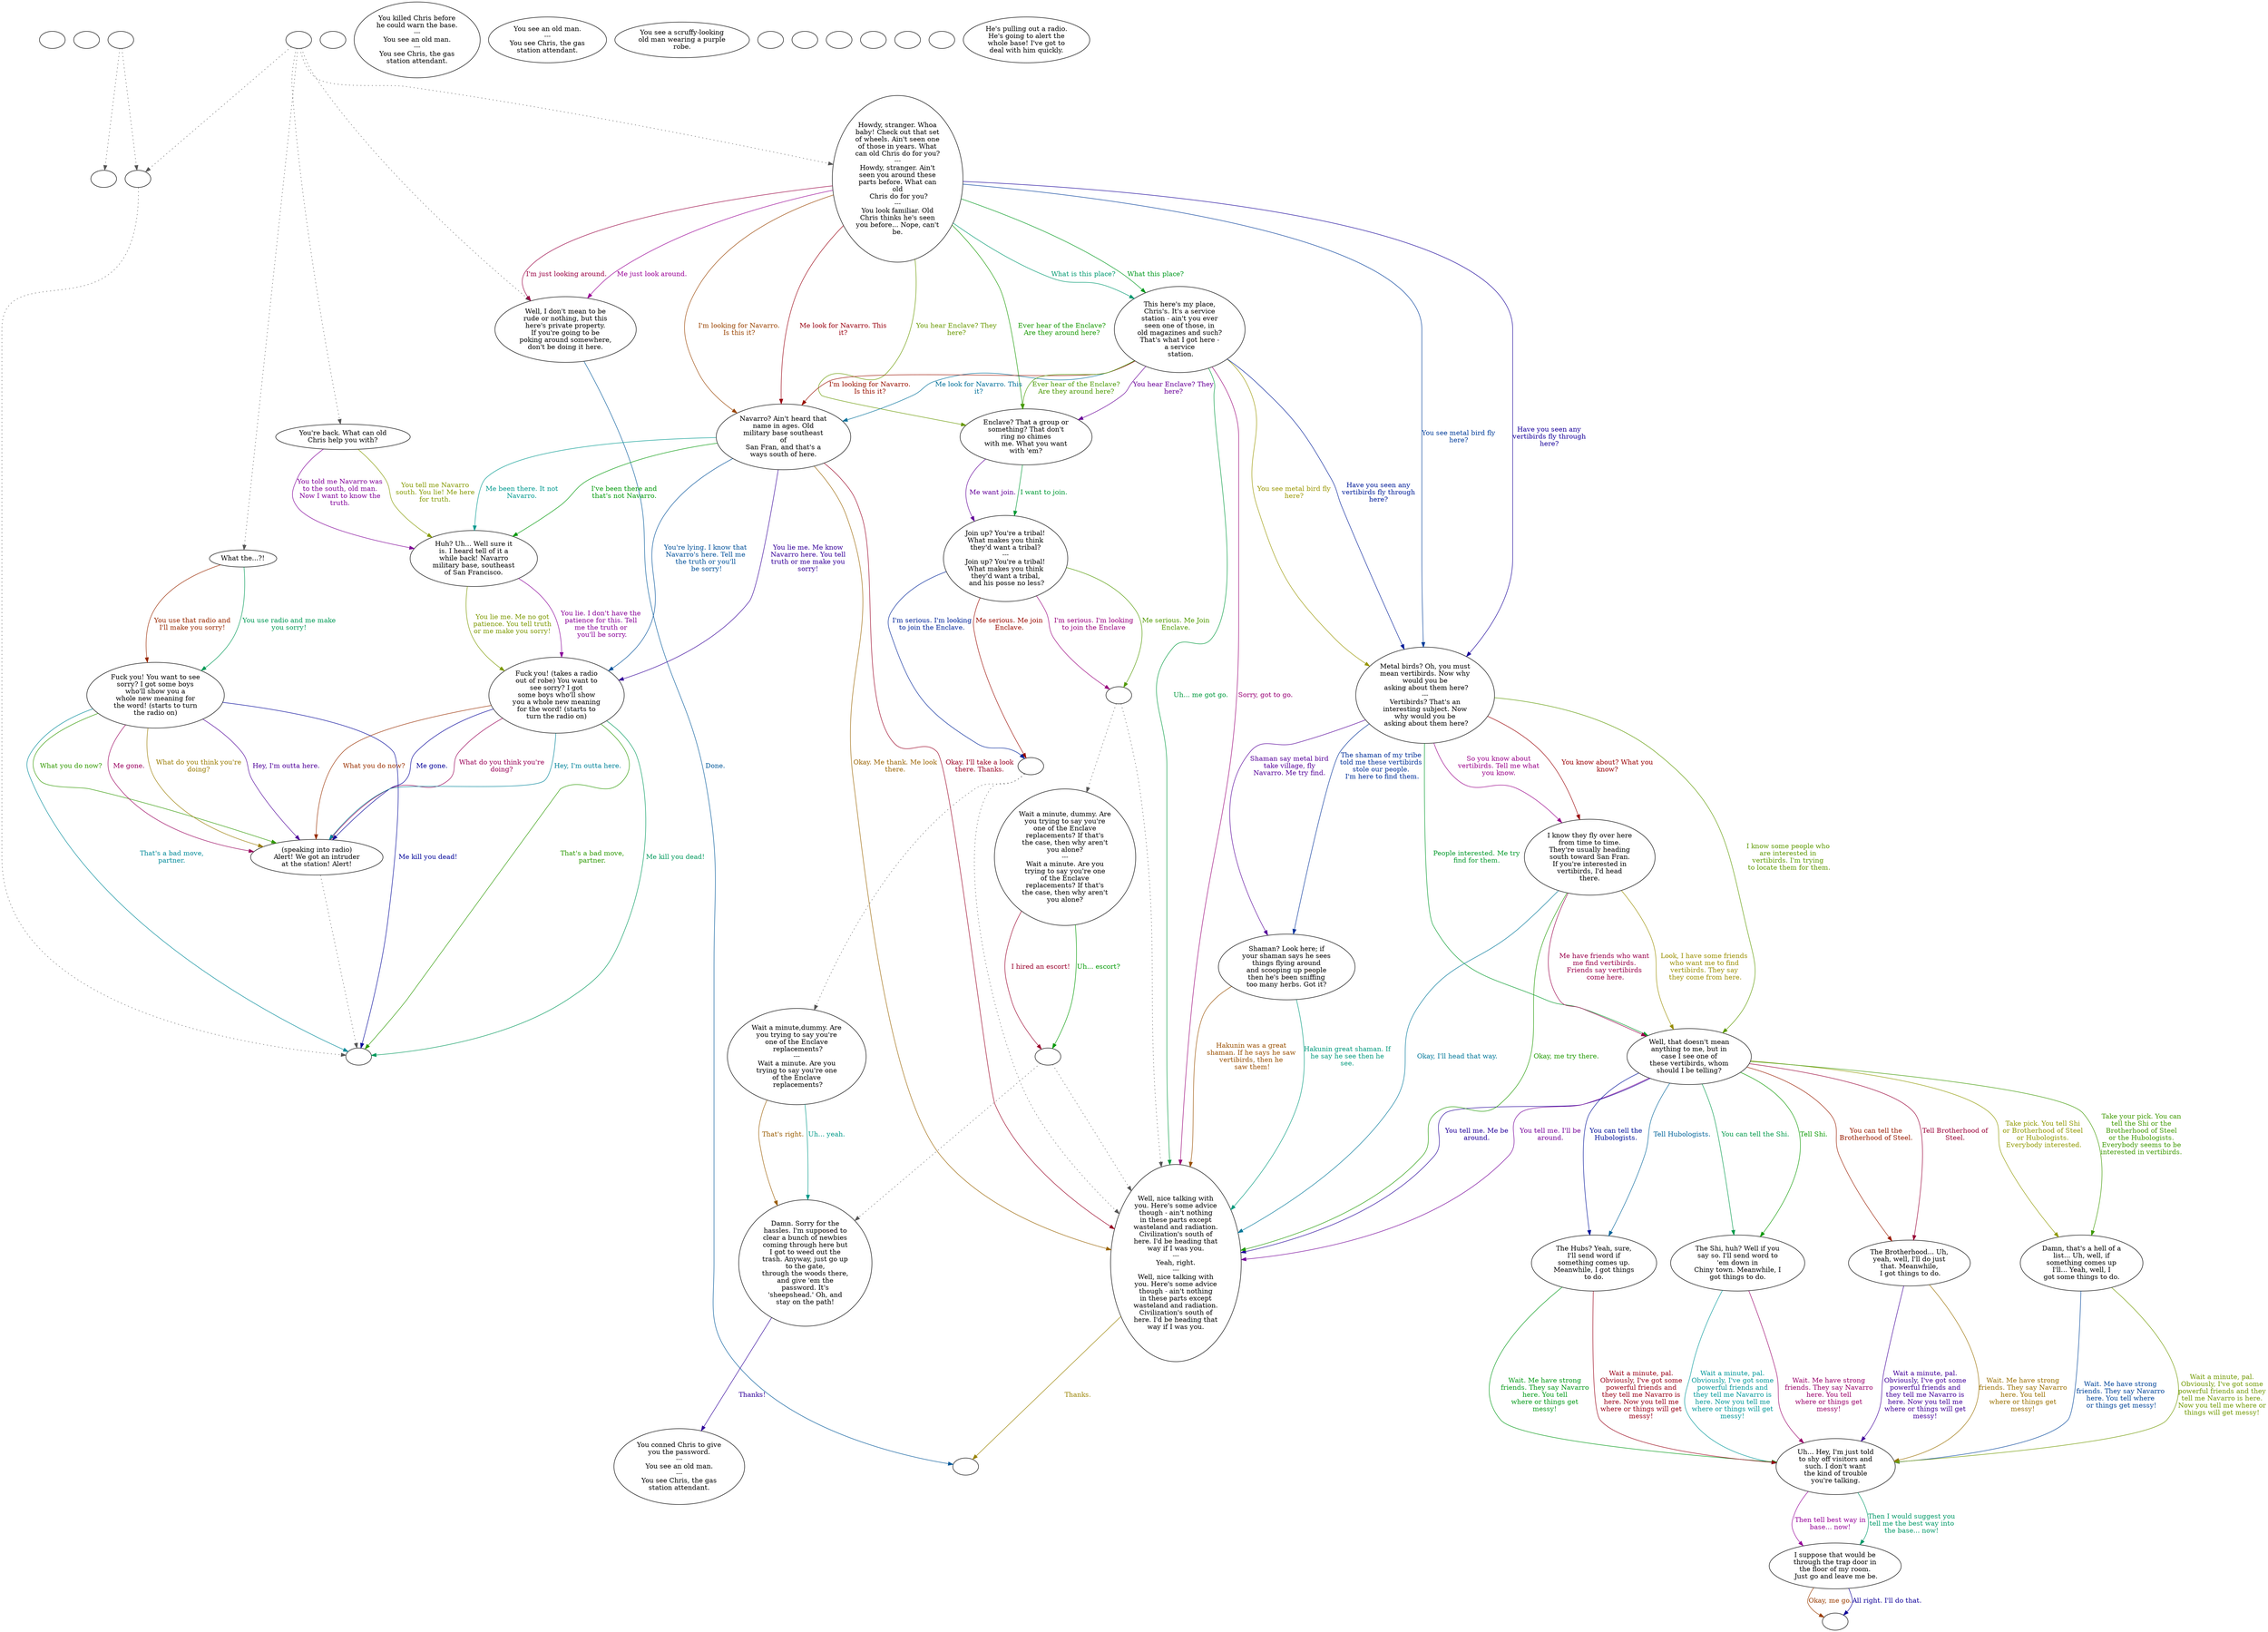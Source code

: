 digraph CCCHRIS {
  "checkPartyMembersNearDoor" [style=filled       fillcolor="#FFFFFF"       color="#000000"]
  "checkPartyMembersNearDoor" [label=""]
  "start" [style=filled       fillcolor="#FFFFFF"       color="#000000"]
  "start" [label=""]
  "critter_p_proc" [style=filled       fillcolor="#FFFFFF"       color="#000000"]
  "critter_p_proc" -> "Node027" [style=dotted color="#555555"]
  "critter_p_proc" -> "Node026" [style=dotted color="#555555"]
  "critter_p_proc" [label=""]
  "pickup_p_proc" [style=filled       fillcolor="#FFFFFF"       color="#000000"]
  "pickup_p_proc" [label=""]
  "talk_p_proc" [style=filled       fillcolor="#FFFFFF"       color="#000000"]
  "talk_p_proc" -> "Node023" [style=dotted color="#555555"]
  "talk_p_proc" -> "Node028" [style=dotted color="#555555"]
  "talk_p_proc" -> "Node026" [style=dotted color="#555555"]
  "talk_p_proc" -> "Node024" [style=dotted color="#555555"]
  "talk_p_proc" -> "Node001" [style=dotted color="#555555"]
  "talk_p_proc" [label=""]
  "destroy_p_proc" [style=filled       fillcolor="#FFFFFF"       color="#000000"]
  "destroy_p_proc" [label="You killed Chris before\nhe could warn the base.\n---\nYou see an old man.\n---\nYou see Chris, the gas\nstation attendant."]
  "look_at_p_proc" [style=filled       fillcolor="#FFFFFF"       color="#000000"]
  "look_at_p_proc" [label="You see an old man.\n---\nYou see Chris, the gas\nstation attendant."]
  "description_p_proc" [style=filled       fillcolor="#FFFFFF"       color="#000000"]
  "description_p_proc" [label="You see a scruffy-looking\nold man wearing a purple\nrobe."]
  "damage_p_proc" [style=filled       fillcolor="#FFFFFF"       color="#000000"]
  "damage_p_proc" [label=""]
  "map_enter_p_proc" [style=filled       fillcolor="#FFFFFF"       color="#000000"]
  "map_enter_p_proc" [label=""]
  "map_update_p_proc" [style=filled       fillcolor="#FFFFFF"       color="#000000"]
  "map_update_p_proc" [label=""]
  "map_exit_p_proc" [style=filled       fillcolor="#FFFFFF"       color="#000000"]
  "map_exit_p_proc" [label=""]
  "combat_p_proc" [style=filled       fillcolor="#FFFFFF"       color="#000000"]
  "combat_p_proc" [label=""]
  "Node001" [style=filled       fillcolor="#FFFFFF"       color="#000000"]
  "Node001" [label="Howdy, stranger. Whoa\nbaby! Check out that set\nof wheels. Ain't seen one\nof those in years. What\ncan old Chris do for you?\n---\nHowdy, stranger. Ain't\nseen you around these\nparts before. What can\nold\n Chris do for you?\n---\nYou look familiar. Old\nChris thinks he's seen\nyou before... Nope, can't\nbe."]
  "Node001" -> "Node002" [label="What this place?" color="#00991D" fontcolor="#00991D"]
  "Node001" -> "Node003" [label="Me look for Navarro. This\nit?" color="#990010" fontcolor="#990010"]
  "Node001" -> "Node008" [label="You see metal bird fly\nhere?" color="#003C99" fontcolor="#003C99"]
  "Node001" -> "Node018" [label="You hear Enclave? They\nhere?" color="#699900" fontcolor="#699900"]
  "Node001" -> "Node023" [label="Me just look around." color="#990096" fontcolor="#990096"]
  "Node001" -> "Node002" [label="What is this place?" color="#009970" fontcolor="#009970"]
  "Node001" -> "Node003" [label="I'm looking for Navarro.\nIs this it?" color="#994300" fontcolor="#994300"]
  "Node001" -> "Node008" [label="Have you seen any\nvertibirds fly through\nhere?" color="#170099" fontcolor="#170099"]
  "Node001" -> "Node018" [label="Ever hear of the Enclave?\nAre they around here?" color="#169900" fontcolor="#169900"]
  "Node001" -> "Node023" [label="I'm just looking around." color="#990043" fontcolor="#990043"]
  "Node002" [style=filled       fillcolor="#FFFFFF"       color="#000000"]
  "Node002" [label="This here's my place,\nChris's. It's a service\nstation - ain't you ever\nseen one of those, in\nold magazines and such?\nThat's what I got here -\na service\n station."]
  "Node002" -> "Node003" [label="Me look for Navarro. This\nit?" color="#006F99" fontcolor="#006F99"]
  "Node002" -> "Node008" [label="You see metal bird fly\nhere?" color="#999600" fontcolor="#999600"]
  "Node002" -> "Node018" [label="You hear Enclave? They\nhere?" color="#690099" fontcolor="#690099"]
  "Node002" -> "Node007" [label="Uh... me got go." color="#00993D" fontcolor="#00993D"]
  "Node002" -> "Node003" [label="I'm looking for Navarro.\nIs this it?" color="#991000" fontcolor="#991000"]
  "Node002" -> "Node008" [label="Have you seen any\nvertibirds fly through\nhere?" color="#001D99" fontcolor="#001D99"]
  "Node002" -> "Node018" [label="Ever hear of the Enclave?\nAre they around here?" color="#499900" fontcolor="#499900"]
  "Node002" -> "Node007" [label="Sorry, got to go." color="#990076" fontcolor="#990076"]
  "Node003" [style=filled       fillcolor="#FFFFFF"       color="#000000"]
  "Node003" [label="Navarro? Ain't heard that\nname in ages. Old\nmilitary base southeast\nof\nSan Fran, and that's a\nways south of here."]
  "Node003" -> "Node004" [label="Me been there. It not\nNavarro." color="#00998F" fontcolor="#00998F"]
  "Node003" -> "Node007" [label="Okay. Me thank. Me look\nthere." color="#996300" fontcolor="#996300"]
  "Node003" -> "Node005" [label="You lie me. Me know\nNavarro here. You tell\ntruth or me make you\nsorry!" color="#360099" fontcolor="#360099"]
  "Node003" -> "Node004" [label="I've been there and\nthat's not Navarro." color="#009909" fontcolor="#009909"]
  "Node003" -> "Node007" [label="Okay. I'll take a look\nthere. Thanks." color="#990023" fontcolor="#990023"]
  "Node003" -> "Node005" [label="You're lying. I know that\nNavarro's here. Tell me\nthe truth or you'll\n be sorry!" color="#005099" fontcolor="#005099"]
  "Node004" [style=filled       fillcolor="#FFFFFF"       color="#000000"]
  "Node004" [label="Huh? Uh... Well sure it\nis. I heard tell of it a\nwhile back! Navarro\nmilitary base, southeast\nof San Francisco."]
  "Node004" -> "Node005" [label="You lie me. Me no got\npatience. You tell truth\nor me make you sorry!" color="#7C9900" fontcolor="#7C9900"]
  "Node004" -> "Node005" [label="You lie. I don't have the\npatience for this. Tell\nme the truth or\n you'll be sorry." color="#890099" fontcolor="#890099"]
  "Node005" [style=filled       fillcolor="#FFFFFF"       color="#000000"]
  "Node005" [label="Fuck you! (takes a radio\nout of robe) You want to\nsee sorry? I got\nsome boys who'll show\nyou a whole new meaning\nfor the word! (starts to\nturn the radio on)"]
  "Node005" -> "Node998" [label="Me kill you dead!" color="#00995C" fontcolor="#00995C"]
  "Node005" -> "Node006" [label="What you do now?" color="#993000" fontcolor="#993000"]
  "Node005" -> "Node006" [label="Me gone." color="#030099" fontcolor="#030099"]
  "Node005" -> "Node998" [label="That's a bad move,\npartner." color="#2A9900" fontcolor="#2A9900"]
  "Node005" -> "Node006" [label="What do you think you're\ndoing?" color="#990056" fontcolor="#990056"]
  "Node005" -> "Node006" [label="Hey, I'm outta here." color="#008399" fontcolor="#008399"]
  "Node006" [style=filled       fillcolor="#FFFFFF"       color="#000000"]
  "Node006" -> "Node998" [style=dotted color="#555555"]
  "Node006" [label="(speaking into radio)\nAlert! We got an intruder\nat the station! Alert!"]
  "Node007" [style=filled       fillcolor="#FFFFFF"       color="#000000"]
  "Node007" [label="Well, nice talking with\nyou. Here's some advice\nthough - ain't nothing\nin these parts except\nwasteland and radiation.\nCivilization's south of\nhere. I'd be heading that\nway if I was you.\n---\nYeah, right.\n---\nWell, nice talking with\nyou. Here's some advice\nthough - ain't nothing\nin these parts except\nwasteland and radiation.\nCivilization's south of\nhere. I'd be heading that\nway if I was you."]
  "Node007" -> "Node999" [label="Thanks." color="#998200" fontcolor="#998200"]
  "Node008" [style=filled       fillcolor="#FFFFFF"       color="#000000"]
  "Node008" [label="Metal birds? Oh, you must\nmean vertibirds. Now why\nwould you be\n asking about them here?\n---\nVertibirds? That's an\ninteresting subject. Now\nwhy would you be\n asking about them here?"]
  "Node008" -> "Node009" [label="Shaman say metal bird\ntake village, fly\nNavarro. Me try find." color="#560099" fontcolor="#560099"]
  "Node008" -> "Node010" [label="People interested. Me try\nfind for them." color="#009929" fontcolor="#009929"]
  "Node008" -> "Node017" [label="You know about? What you\nknow?" color="#990004" fontcolor="#990004"]
  "Node008" -> "Node009" [label="The shaman of my tribe\ntold me these vertibirds\nstole our people.\n I'm here to find them." color="#003099" fontcolor="#003099"]
  "Node008" -> "Node010" [label="I know some people who\nare interested in\nvertibirds. I'm trying\n to locate them for them." color="#5D9900" fontcolor="#5D9900"]
  "Node008" -> "Node017" [label="So you know about\nvertibirds. Tell me what\nyou know." color="#990089" fontcolor="#990089"]
  "Node009" [style=filled       fillcolor="#FFFFFF"       color="#000000"]
  "Node009" [label="Shaman? Look here; if\nyour shaman says he sees\nthings flying around\nand scooping up people\nthen he's been sniffing\ntoo many herbs. Got it?"]
  "Node009" -> "Node007" [label="Hakunin great shaman. If\nhe say he see then he\nsee." color="#00997C" fontcolor="#00997C"]
  "Node009" -> "Node007" [label="Hakunin was a great\nshaman. If he says he saw\nvertibirds, then he\n saw them!" color="#994F00" fontcolor="#994F00"]
  "Node010" [style=filled       fillcolor="#FFFFFF"       color="#000000"]
  "Node010" [label="Well, that doesn't mean\nanything to me, but in\ncase I see one of\nthese vertibirds, whom\nshould I be telling?"]
  "Node010" -> "Node007" [label="You tell me. Me be\naround." color="#230099" fontcolor="#230099"]
  "Node010" -> "Node011" [label="Tell Shi." color="#0A9900" fontcolor="#0A9900"]
  "Node010" -> "Node012" [label="Tell Brotherhood of\nSteel." color="#990037" fontcolor="#990037"]
  "Node010" -> "Node013" [label="Tell Hubologists." color="#006399" fontcolor="#006399"]
  "Node010" -> "Node014" [label="Take pick. You tell Shi\nor Brotherhood of Steel\nor Hubologists.\n Everybody interested." color="#909900" fontcolor="#909900"]
  "Node010" -> "Node007" [label="You tell me. I'll be\naround." color="#750099" fontcolor="#750099"]
  "Node010" -> "Node011" [label="You can tell the Shi." color="#009949" fontcolor="#009949"]
  "Node010" -> "Node012" [label="You can tell the\nBrotherhood of Steel." color="#991C00" fontcolor="#991C00"]
  "Node010" -> "Node013" [label="You can tell the\nHubologists." color="#001199" fontcolor="#001199"]
  "Node010" -> "Node014" [label="Take your pick. You can\ntell the Shi or the\nBrotherhood of Steel\nor the Hubologists.\nEverybody seems to be\ninterested in vertibirds." color="#3D9900" fontcolor="#3D9900"]
  "Node011" [style=filled       fillcolor="#FFFFFF"       color="#000000"]
  "Node011" [label="The Shi, huh? Well if you\nsay so. I'll send word to\n'em down in\nChiny town. Meanwhile, I\ngot things to do."]
  "Node011" -> "Node015" [label="Wait. Me have strong\nfriends. They say Navarro\nhere. You tell\nwhere or things get\nmessy!" color="#99006A" fontcolor="#99006A"]
  "Node011" -> "Node015" [label="Wait a minute, pal.\nObviously, I've got some\npowerful friends and\nthey tell me Navarro is\nhere. Now you tell me\nwhere or things will get\nmessy!" color="#009799" fontcolor="#009799"]
  "Node012" [style=filled       fillcolor="#FFFFFF"       color="#000000"]
  "Node012" [label="The Brotherhood... Uh,\nyeah, well, I'll do just\nthat. Meanwhile,\n I got things to do."]
  "Node012" -> "Node015" [label="Wait. Me have strong\nfriends. They say Navarro\nhere. You tell\nwhere or things get\nmessy!" color="#996F00" fontcolor="#996F00"]
  "Node012" -> "Node015" [label="Wait a minute, pal.\nObviously, I've got some\npowerful friends and\nthey tell me Navarro is\nhere. Now you tell me\nwhere or things will get\nmessy!" color="#420099" fontcolor="#420099"]
  "Node013" [style=filled       fillcolor="#FFFFFF"       color="#000000"]
  "Node013" [label="The Hubs? Yeah, sure,\nI'll send word if\nsomething comes up.\nMeanwhile, I got things\nto do."]
  "Node013" -> "Node015" [label="Wait. Me have strong\nfriends. They say Navarro\nhere. You tell\nwhere or things get\nmessy!" color="#009916" fontcolor="#009916"]
  "Node013" -> "Node015" [label="Wait a minute, pal.\nObviously, I've got some\npowerful friends and\nthey tell me Navarro is\nhere. Now you tell me\nwhere or things will get\nmessy!" color="#990017" fontcolor="#990017"]
  "Node014" [style=filled       fillcolor="#FFFFFF"       color="#000000"]
  "Node014" [label="Damn, that's a hell of a\nlist... Uh, well, if\nsomething comes up\nI'll... Yeah, well, I\ngot some things to do."]
  "Node014" -> "Node015" [label="Wait. Me have strong\nfriends. They say Navarro\nhere. You tell where\n or things get messy!" color="#004499" fontcolor="#004499"]
  "Node014" -> "Node015" [label="Wait a minute, pal.\nObviously, I've got some\npowerful friends and they\ntell me Navarro is here.\nNow you tell me where or\nthings will get messy!" color="#709900" fontcolor="#709900"]
  "Node015" [style=filled       fillcolor="#FFFFFF"       color="#000000"]
  "Node015" [label="Uh... Hey, I'm just told\nto shy off visitors and\nsuch. I don't want\nthe kind of trouble\nyou're talking."]
  "Node015" -> "Node016" [label="Then tell best way in\nbase... now!" color="#950099" fontcolor="#950099"]
  "Node015" -> "Node016" [label="Then I would suggest you\ntell me the best way into\nthe base... now!" color="#009968" fontcolor="#009968"]
  "Node016" [style=filled       fillcolor="#FFFFFF"       color="#000000"]
  "Node016" [label="I suppose that would be\nthrough the trap door in\nthe floor of my room.\n Just go and leave me be."]
  "Node016" -> "TriggerRadio" [label="Okay, me go." color="#993C00" fontcolor="#993C00"]
  "Node016" -> "TriggerRadio" [label="All right. I'll do that." color="#0F0099" fontcolor="#0F0099"]
  "Node017" [style=filled       fillcolor="#FFFFFF"       color="#000000"]
  "Node017" [label="I know they fly over here\nfrom time to time.\nThey're usually heading\nsouth toward San Fran.\nIf you're interested in\nvertibirds, I'd head\nthere."]
  "Node017" -> "Node007" [label="Okay, me try there." color="#1E9900" fontcolor="#1E9900"]
  "Node017" -> "Node010" [label="Me have friends who want\nme find vertibirds.\nFriends say vertibirds\n come here." color="#99004A" fontcolor="#99004A"]
  "Node017" -> "Node007" [label="Okay, I'll head that way." color="#007799" fontcolor="#007799"]
  "Node017" -> "Node010" [label="Look, I have some friends\nwho want me to find\nvertibirds. They say\n they come from here." color="#998E00" fontcolor="#998E00"]
  "Node018" [style=filled       fillcolor="#FFFFFF"       color="#000000"]
  "Node018" [label="Enclave? That a group or\nsomething? That don't\nring no chimes\nwith me. What you want\nwith 'em?"]
  "Node018" -> "Node019" [label="Me want join." color="#620099" fontcolor="#620099"]
  "Node018" -> "Node019" [label="I want to join." color="#009935" fontcolor="#009935"]
  "Node019" [style=filled       fillcolor="#FFFFFF"       color="#000000"]
  "Node019" [label="Join up? You're a tribal!\nWhat makes you think\nthey'd want a tribal?\n---\nJoin up? You're a tribal!\nWhat makes you think\nthey'd want a tribal,\n and his posse no less?"]
  "Node019" -> "Node019a" [label="Me serious. Me join\nEnclave." color="#990900" fontcolor="#990900"]
  "Node019" -> "Node019a" [label="I'm serious. I'm looking\nto join the Enclave." color="#002499" fontcolor="#002499"]
  "Node019" -> "Node019b" [label="Me serious. Me Join\nEnclave." color="#519900" fontcolor="#519900"]
  "Node019" -> "Node019b" [label="I'm serious. I'm looking\nto join the Enclave" color="#99007D" fontcolor="#99007D"]
  "Node019a" [style=filled       fillcolor="#FFFFFF"       color="#000000"]
  "Node019a" -> "Node020" [style=dotted color="#555555"]
  "Node019a" -> "Node007" [style=dotted color="#555555"]
  "Node019a" [label=""]
  "Node019b" [style=filled       fillcolor="#FFFFFF"       color="#000000"]
  "Node019b" -> "Node022" [style=dotted color="#555555"]
  "Node019b" -> "Node007" [style=dotted color="#555555"]
  "Node019b" [label=""]
  "Node020" [style=filled       fillcolor="#FFFFFF"       color="#000000"]
  "Node020" [label="Wait a minute,dummy. Are\nyou trying to say you're\none of the Enclave\n replacements?\n---\nWait a minute. Are you\ntrying to say you're one\nof the Enclave\n replacements?"]
  "Node020" -> "Node021" [label="Uh... yeah." color="#009988" fontcolor="#009988"]
  "Node020" -> "Node021" [label="That's right." color="#995B00" fontcolor="#995B00"]
  "Node021" [style=filled       fillcolor="#FFFFFF"       color="#000000"]
  "Node021" [label="Damn. Sorry for the\nhassles. I'm supposed to\nclear a bunch of newbies\ncoming through here but\nI got to weed out the\ntrash. Anyway, just go up\nto the gate,\nthrough the woods there,\nand give 'em the\npassword. It's\n'sheepshead.' Oh, and\nstay on the path!"]
  "Node021" -> "Node997" [label="Thanks!" color="#2F0099" fontcolor="#2F0099"]
  "Node022" [style=filled       fillcolor="#FFFFFF"       color="#000000"]
  "Node022" [label="Wait a minute, dummy. Are\nyou trying to say you're\none of the Enclave\nreplacements? If that's\nthe case, then why aren't\nyou alone?\n---\nWait a minute. Are you\ntrying to say you're one\nof the Enclave\nreplacements? If that's\nthe case, then why aren't\nyou alone?"]
  "Node022" -> "Node022a" [label="Uh... escort?" color="#009902" fontcolor="#009902"]
  "Node022" -> "Node022a" [label="I hired an escort!" color="#99002B" fontcolor="#99002B"]
  "Node022a" [style=filled       fillcolor="#FFFFFF"       color="#000000"]
  "Node022a" -> "Node021" [style=dotted color="#555555"]
  "Node022a" -> "Node007" [style=dotted color="#555555"]
  "Node022a" [label=""]
  "Node023" [style=filled       fillcolor="#FFFFFF"       color="#000000"]
  "Node023" [label="Well, I don't mean to be\nrude or nothing, but this\nhere's private property.\nIf you're going to be\npoking around somewhere,\ndon't be doing it here."]
  "Node023" -> "Node999" [label="Done." color="#005799" fontcolor="#005799"]
  "Node024" [style=filled       fillcolor="#FFFFFF"       color="#000000"]
  "Node024" [label="You're back. What can old\nChris help you with?"]
  "Node024" -> "Node004" [label="You tell me Navarro\nsouth. You lie! Me here\nfor truth." color="#849900" fontcolor="#849900"]
  "Node024" -> "Node004" [label="You told me Navarro was\nto the south, old man.\nNow I want to know the\ntruth." color="#810099" fontcolor="#810099"]
  "Node025" [style=filled       fillcolor="#FFFFFF"       color="#000000"]
  "Node025" [label=""]
  "Node026" [style=filled       fillcolor="#FFFFFF"       color="#000000"]
  "Node026" -> "Node998" [style=dotted color="#555555"]
  "Node026" [label=""]
  "Node027" [style=filled       fillcolor="#FFFFFF"       color="#000000"]
  "Node027" [label=""]
  "Node028" [style=filled       fillcolor="#FFFFFF"       color="#000000"]
  "Node028" [label="What the...?!"]
  "Node028" -> "Node029" [label="You use radio and me make\nyou sorry!" color="#009955" fontcolor="#009955"]
  "Node028" -> "Node029" [label="You use that radio and\nI'll make you sorry!" color="#992800" fontcolor="#992800"]
  "Node029" [style=filled       fillcolor="#FFFFFF"       color="#000000"]
  "Node029" [label="Fuck you! You want to see\nsorry? I got some boys\nwho'll show you a\nwhole new meaning for\nthe word! (starts to turn\nthe radio on)"]
  "Node029" -> "Node998" [label="Me kill you dead!" color="#000499" fontcolor="#000499"]
  "Node029" -> "Node006" [label="What you do now?" color="#319900" fontcolor="#319900"]
  "Node029" -> "Node006" [label="Me gone." color="#99005E" fontcolor="#99005E"]
  "Node029" -> "Node998" [label="That's a bad move,\npartner." color="#008A99" fontcolor="#008A99"]
  "Node029" -> "Node006" [label="What do you think you're\ndoing?" color="#997B00" fontcolor="#997B00"]
  "Node029" -> "Node006" [label="Hey, I'm outta here." color="#4E0099" fontcolor="#4E0099"]
  "TriggerRadio" [style=filled       fillcolor="#FFFFFF"       color="#000000"]
  "TriggerRadio" [label=""]
  "Node997" [style=filled       fillcolor="#FFFFFF"       color="#000000"]
  "Node997" [label="You conned Chris to give\nyou the password.\n---\nYou see an old man.\n---\nYou see Chris, the gas\nstation attendant."]
  "Node998" [style=filled       fillcolor="#FFFFFF"       color="#000000"]
  "Node998" [label=""]
  "Node999" [style=filled       fillcolor="#FFFFFF"       color="#000000"]
  "Node999" [label=""]
  "timed_event_p_proc" [style=filled       fillcolor="#FFFFFF"       color="#000000"]
  "timed_event_p_proc" [label="He's pulling out a radio.\nHe's going to alert the\nwhole base! I've got to\ndeal with him quickly."]
}